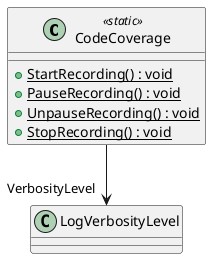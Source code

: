 @startuml
class CodeCoverage <<static>> {
    + {static} StartRecording() : void
    + {static} PauseRecording() : void
    + {static} UnpauseRecording() : void
    + {static} StopRecording() : void
}
CodeCoverage --> "VerbosityLevel" LogVerbosityLevel
@enduml

